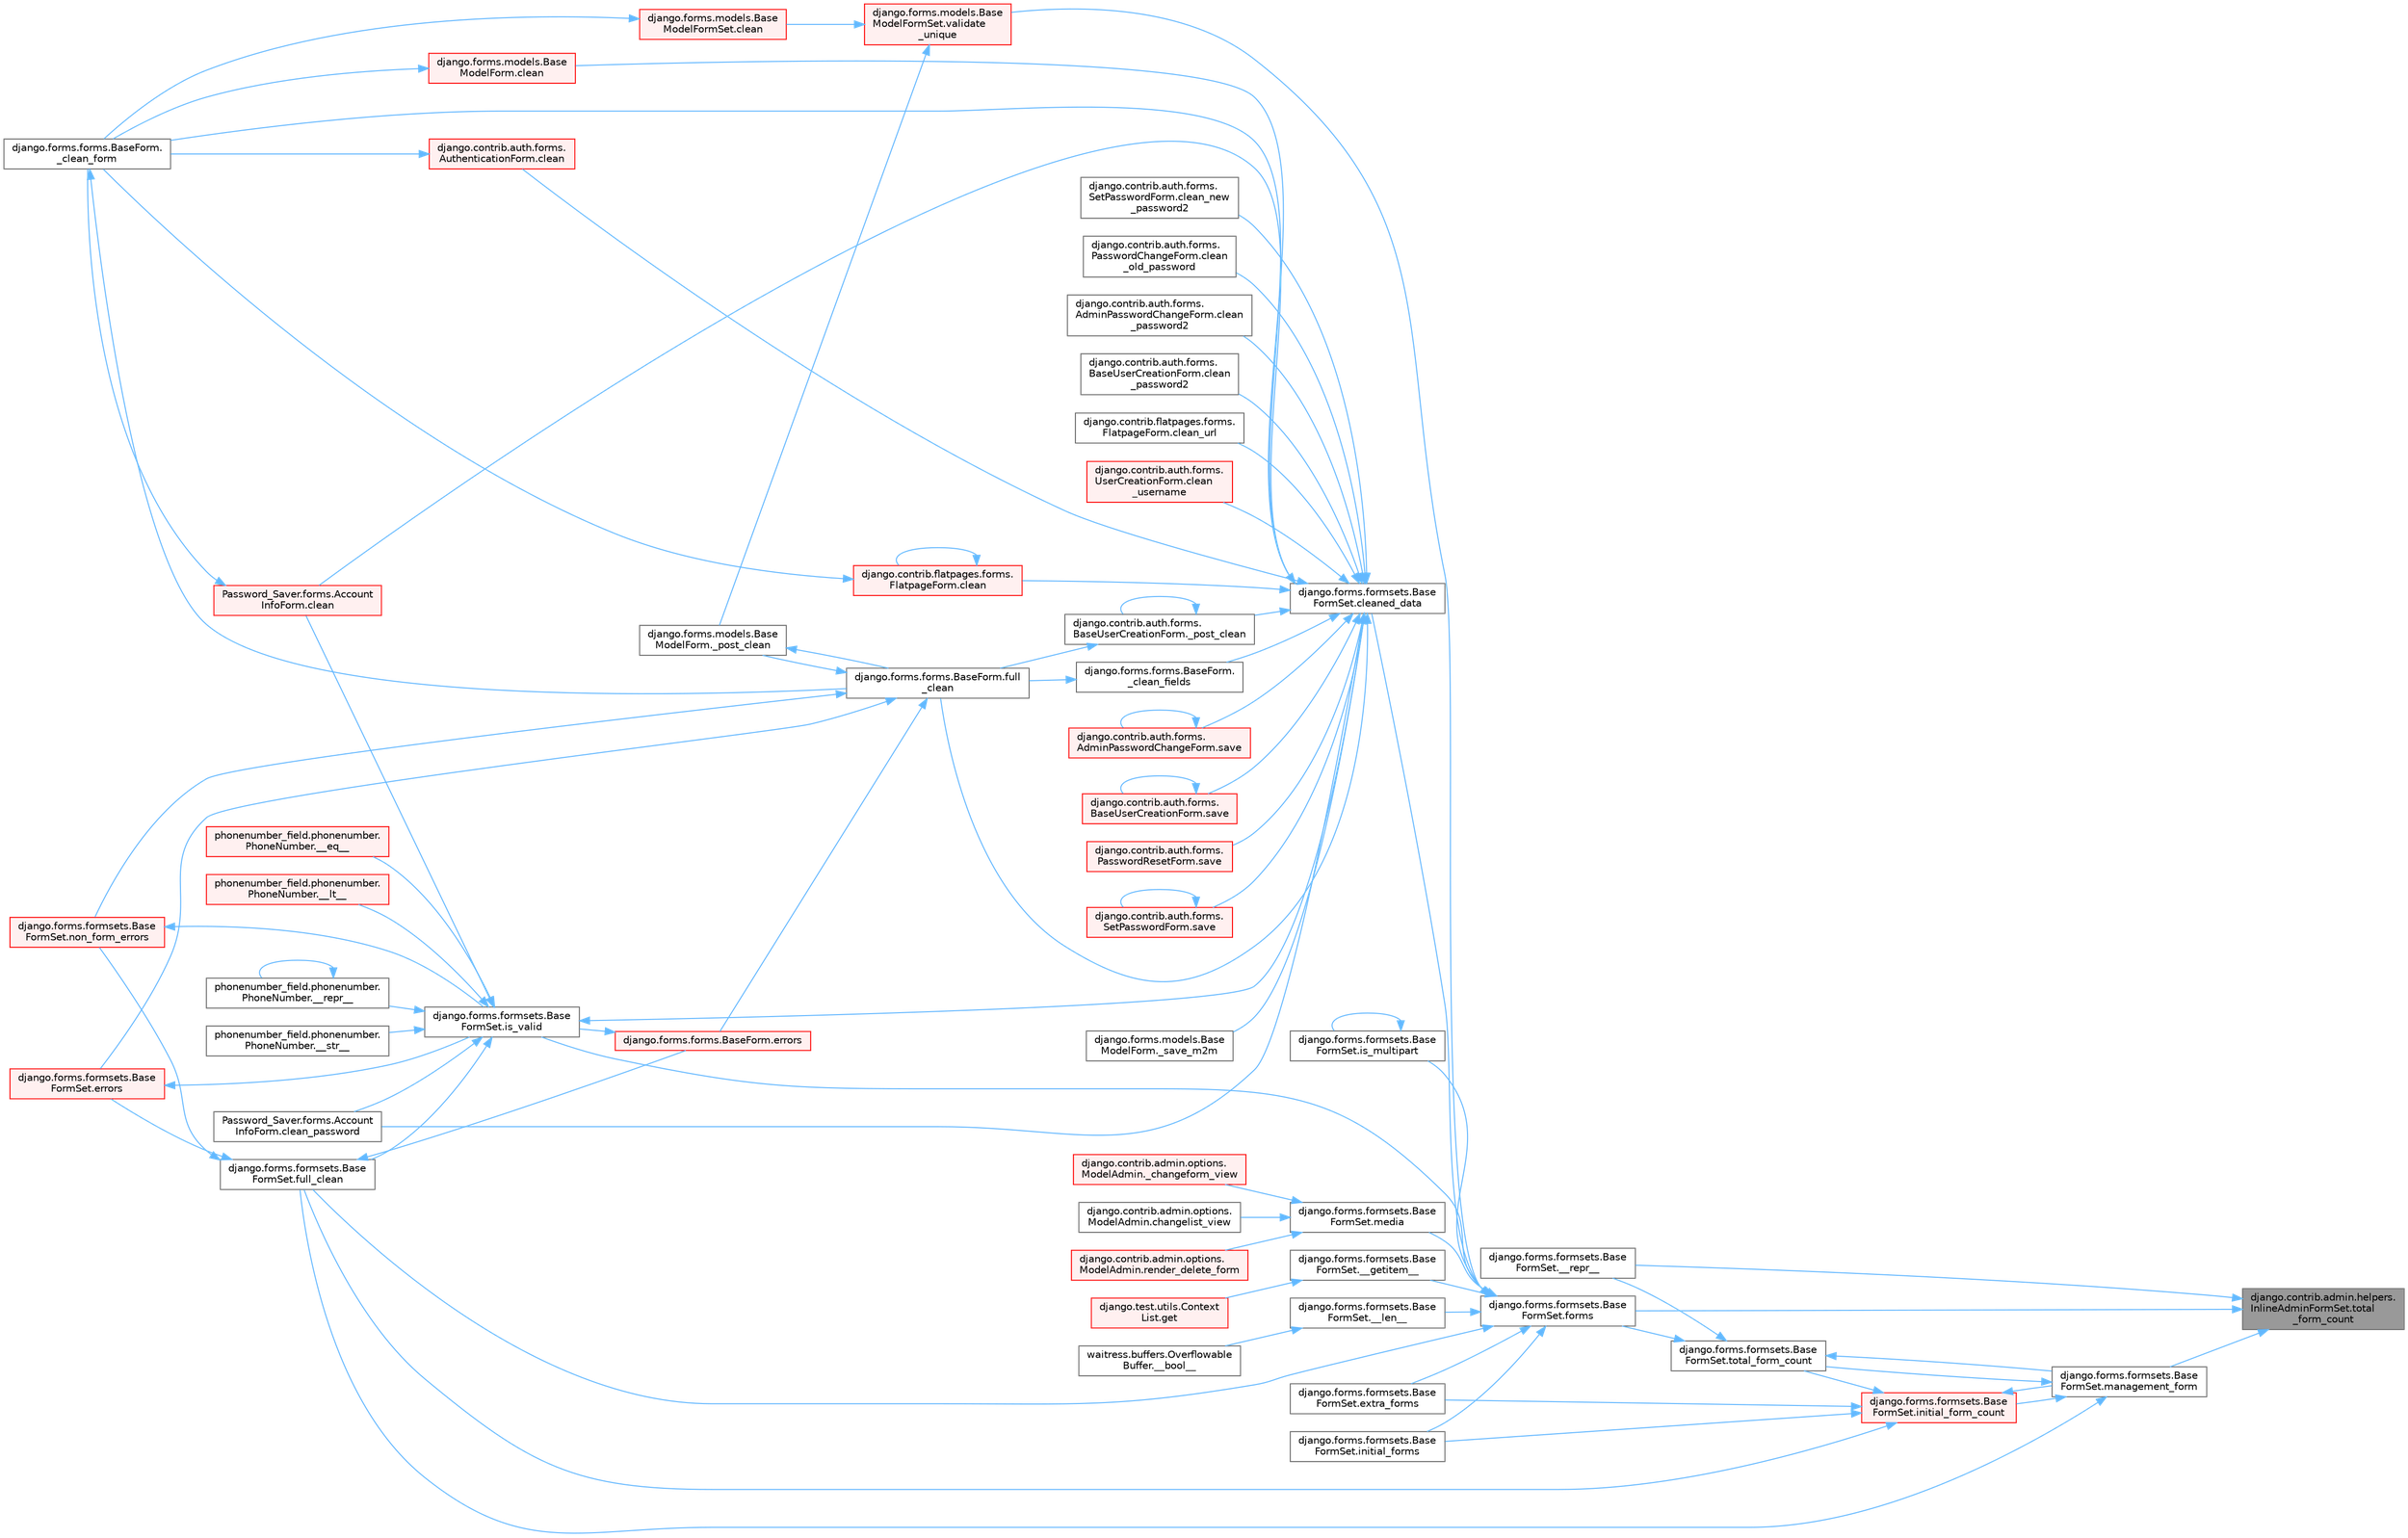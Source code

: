 digraph "django.contrib.admin.helpers.InlineAdminFormSet.total_form_count"
{
 // LATEX_PDF_SIZE
  bgcolor="transparent";
  edge [fontname=Helvetica,fontsize=10,labelfontname=Helvetica,labelfontsize=10];
  node [fontname=Helvetica,fontsize=10,shape=box,height=0.2,width=0.4];
  rankdir="RL";
  Node1 [id="Node000001",label="django.contrib.admin.helpers.\lInlineAdminFormSet.total\l_form_count",height=0.2,width=0.4,color="gray40", fillcolor="grey60", style="filled", fontcolor="black",tooltip=" "];
  Node1 -> Node2 [id="edge1_Node000001_Node000002",dir="back",color="steelblue1",style="solid",tooltip=" "];
  Node2 [id="Node000002",label="django.forms.formsets.Base\lFormSet.__repr__",height=0.2,width=0.4,color="grey40", fillcolor="white", style="filled",URL="$classdjango_1_1forms_1_1formsets_1_1_base_form_set.html#af3b226e1450916544fc07dea5618ae20",tooltip=" "];
  Node1 -> Node3 [id="edge2_Node000001_Node000003",dir="back",color="steelblue1",style="solid",tooltip=" "];
  Node3 [id="Node000003",label="django.forms.formsets.Base\lFormSet.forms",height=0.2,width=0.4,color="grey40", fillcolor="white", style="filled",URL="$classdjango_1_1forms_1_1formsets_1_1_base_form_set.html#a398234150267aa3c6dceaa20a7a507f1",tooltip=" "];
  Node3 -> Node4 [id="edge3_Node000003_Node000004",dir="back",color="steelblue1",style="solid",tooltip=" "];
  Node4 [id="Node000004",label="django.forms.formsets.Base\lFormSet.__getitem__",height=0.2,width=0.4,color="grey40", fillcolor="white", style="filled",URL="$classdjango_1_1forms_1_1formsets_1_1_base_form_set.html#a3ed6460d03a41c30d519e9170d0a17cc",tooltip=" "];
  Node4 -> Node5 [id="edge4_Node000004_Node000005",dir="back",color="steelblue1",style="solid",tooltip=" "];
  Node5 [id="Node000005",label="django.test.utils.Context\lList.get",height=0.2,width=0.4,color="red", fillcolor="#FFF0F0", style="filled",URL="$classdjango_1_1test_1_1utils_1_1_context_list.html#a1797663a8ac92f44dcb9ad281a896842",tooltip=" "];
  Node3 -> Node3176 [id="edge5_Node000003_Node003176",dir="back",color="steelblue1",style="solid",tooltip=" "];
  Node3176 [id="Node003176",label="django.forms.formsets.Base\lFormSet.__len__",height=0.2,width=0.4,color="grey40", fillcolor="white", style="filled",URL="$classdjango_1_1forms_1_1formsets_1_1_base_form_set.html#aa8c1dfbddcb29c04ad7bf814137b3c36",tooltip=" "];
  Node3176 -> Node645 [id="edge6_Node003176_Node000645",dir="back",color="steelblue1",style="solid",tooltip=" "];
  Node645 [id="Node000645",label="waitress.buffers.Overflowable\lBuffer.__bool__",height=0.2,width=0.4,color="grey40", fillcolor="white", style="filled",URL="$classwaitress_1_1buffers_1_1_overflowable_buffer.html#afb6d9eccdeea0e50b91f9281878e017a",tooltip=" "];
  Node3 -> Node1764 [id="edge7_Node000003_Node001764",dir="back",color="steelblue1",style="solid",tooltip=" "];
  Node1764 [id="Node001764",label="django.forms.formsets.Base\lFormSet.cleaned_data",height=0.2,width=0.4,color="grey40", fillcolor="white", style="filled",URL="$classdjango_1_1forms_1_1formsets_1_1_base_form_set.html#ae51d85dd3faa160668adba372c4e87f7",tooltip=" "];
  Node1764 -> Node1765 [id="edge8_Node001764_Node001765",dir="back",color="steelblue1",style="solid",tooltip=" "];
  Node1765 [id="Node001765",label="django.forms.forms.BaseForm.\l_clean_fields",height=0.2,width=0.4,color="grey40", fillcolor="white", style="filled",URL="$classdjango_1_1forms_1_1forms_1_1_base_form.html#a38e014bdeb1b8c2092ec5762f1833d9a",tooltip=" "];
  Node1765 -> Node629 [id="edge9_Node001765_Node000629",dir="back",color="steelblue1",style="solid",tooltip=" "];
  Node629 [id="Node000629",label="django.forms.forms.BaseForm.full\l_clean",height=0.2,width=0.4,color="grey40", fillcolor="white", style="filled",URL="$classdjango_1_1forms_1_1forms_1_1_base_form.html#a396d2448f658dc84a0f0b473ffaae918",tooltip=" "];
  Node629 -> Node630 [id="edge10_Node000629_Node000630",dir="back",color="steelblue1",style="solid",tooltip=" "];
  Node630 [id="Node000630",label="django.forms.models.Base\lModelForm._post_clean",height=0.2,width=0.4,color="grey40", fillcolor="white", style="filled",URL="$classdjango_1_1forms_1_1models_1_1_base_model_form.html#a83e1c0ea3ba97f3a496d07955d1bf124",tooltip=" "];
  Node630 -> Node629 [id="edge11_Node000630_Node000629",dir="back",color="steelblue1",style="solid",tooltip=" "];
  Node629 -> Node631 [id="edge12_Node000629_Node000631",dir="back",color="steelblue1",style="solid",tooltip=" "];
  Node631 [id="Node000631",label="django.forms.forms.BaseForm.errors",height=0.2,width=0.4,color="red", fillcolor="#FFF0F0", style="filled",URL="$classdjango_1_1forms_1_1forms_1_1_base_form.html#aca47cb75eb6c321d1c429b33eca94d49",tooltip=" "];
  Node631 -> Node1783 [id="edge13_Node000631_Node001783",dir="back",color="steelblue1",style="solid",tooltip=" "];
  Node1783 [id="Node001783",label="django.forms.formsets.Base\lFormSet.is_valid",height=0.2,width=0.4,color="grey40", fillcolor="white", style="filled",URL="$classdjango_1_1forms_1_1formsets_1_1_base_form_set.html#a713477cfb7c01e723400df62b49c250c",tooltip=" "];
  Node1783 -> Node1758 [id="edge14_Node001783_Node001758",dir="back",color="steelblue1",style="solid",tooltip=" "];
  Node1758 [id="Node001758",label="phonenumber_field.phonenumber.\lPhoneNumber.__eq__",height=0.2,width=0.4,color="red", fillcolor="#FFF0F0", style="filled",URL="$classphonenumber__field_1_1phonenumber_1_1_phone_number.html#a999c32cd1bfa2dd5c7df70781b09c68b",tooltip=" "];
  Node1783 -> Node1759 [id="edge15_Node001783_Node001759",dir="back",color="steelblue1",style="solid",tooltip=" "];
  Node1759 [id="Node001759",label="phonenumber_field.phonenumber.\lPhoneNumber.__lt__",height=0.2,width=0.4,color="red", fillcolor="#FFF0F0", style="filled",URL="$classphonenumber__field_1_1phonenumber_1_1_phone_number.html#ab94d02fbeda1355644c6c1b3d6f3d9ba",tooltip=" "];
  Node1783 -> Node1760 [id="edge16_Node001783_Node001760",dir="back",color="steelblue1",style="solid",tooltip=" "];
  Node1760 [id="Node001760",label="phonenumber_field.phonenumber.\lPhoneNumber.__repr__",height=0.2,width=0.4,color="grey40", fillcolor="white", style="filled",URL="$classphonenumber__field_1_1phonenumber_1_1_phone_number.html#a5420c965a5ecfad87cb6bce245cd91a5",tooltip=" "];
  Node1760 -> Node1760 [id="edge17_Node001760_Node001760",dir="back",color="steelblue1",style="solid",tooltip=" "];
  Node1783 -> Node1761 [id="edge18_Node001783_Node001761",dir="back",color="steelblue1",style="solid",tooltip=" "];
  Node1761 [id="Node001761",label="phonenumber_field.phonenumber.\lPhoneNumber.__str__",height=0.2,width=0.4,color="grey40", fillcolor="white", style="filled",URL="$classphonenumber__field_1_1phonenumber_1_1_phone_number.html#a773f55fba29310ea2218e4bbca83ba6d",tooltip=" "];
  Node1783 -> Node1762 [id="edge19_Node001783_Node001762",dir="back",color="steelblue1",style="solid",tooltip=" "];
  Node1762 [id="Node001762",label="Password_Saver.forms.Account\lInfoForm.clean",height=0.2,width=0.4,color="red", fillcolor="#FFF0F0", style="filled",URL="$class_password___saver_1_1forms_1_1_account_info_form.html#a89126d6030ebafc64c8aeeb352113c54",tooltip=" "];
  Node1762 -> Node628 [id="edge20_Node001762_Node000628",dir="back",color="steelblue1",style="solid",tooltip=" "];
  Node628 [id="Node000628",label="django.forms.forms.BaseForm.\l_clean_form",height=0.2,width=0.4,color="grey40", fillcolor="white", style="filled",URL="$classdjango_1_1forms_1_1forms_1_1_base_form.html#ae5eed108001c1a75985b75174fe23f1f",tooltip=" "];
  Node628 -> Node629 [id="edge21_Node000628_Node000629",dir="back",color="steelblue1",style="solid",tooltip=" "];
  Node1783 -> Node1763 [id="edge22_Node001783_Node001763",dir="back",color="steelblue1",style="solid",tooltip=" "];
  Node1763 [id="Node001763",label="Password_Saver.forms.Account\lInfoForm.clean_password",height=0.2,width=0.4,color="grey40", fillcolor="white", style="filled",URL="$class_password___saver_1_1forms_1_1_account_info_form.html#a6397d8e90a910bed34ed0ebcf5f74a4e",tooltip=" "];
  Node1783 -> Node1764 [id="edge23_Node001783_Node001764",dir="back",color="steelblue1",style="solid",tooltip=" "];
  Node1783 -> Node1784 [id="edge24_Node001783_Node001784",dir="back",color="steelblue1",style="solid",tooltip=" "];
  Node1784 [id="Node001784",label="django.forms.formsets.Base\lFormSet.full_clean",height=0.2,width=0.4,color="grey40", fillcolor="white", style="filled",URL="$classdjango_1_1forms_1_1formsets_1_1_base_form_set.html#aa475bdb58853c14bfcd93bd7b494e3b1",tooltip=" "];
  Node1784 -> Node631 [id="edge25_Node001784_Node000631",dir="back",color="steelblue1",style="solid",tooltip=" "];
  Node1784 -> Node671 [id="edge26_Node001784_Node000671",dir="back",color="steelblue1",style="solid",tooltip=" "];
  Node671 [id="Node000671",label="django.forms.formsets.Base\lFormSet.errors",height=0.2,width=0.4,color="red", fillcolor="#FFF0F0", style="filled",URL="$classdjango_1_1forms_1_1formsets_1_1_base_form_set.html#a9e249e2240c3ae2775249e3d3da42020",tooltip=" "];
  Node671 -> Node1783 [id="edge27_Node000671_Node001783",dir="back",color="steelblue1",style="solid",tooltip=" "];
  Node1784 -> Node1785 [id="edge28_Node001784_Node001785",dir="back",color="steelblue1",style="solid",tooltip=" "];
  Node1785 [id="Node001785",label="django.forms.formsets.Base\lFormSet.non_form_errors",height=0.2,width=0.4,color="red", fillcolor="#FFF0F0", style="filled",URL="$classdjango_1_1forms_1_1formsets_1_1_base_form_set.html#a8b499fb5fdd72c59134bf40aeac2de3c",tooltip=" "];
  Node1785 -> Node1783 [id="edge29_Node001785_Node001783",dir="back",color="steelblue1",style="solid",tooltip=" "];
  Node629 -> Node671 [id="edge30_Node000629_Node000671",dir="back",color="steelblue1",style="solid",tooltip=" "];
  Node629 -> Node1785 [id="edge31_Node000629_Node001785",dir="back",color="steelblue1",style="solid",tooltip=" "];
  Node1764 -> Node628 [id="edge32_Node001764_Node000628",dir="back",color="steelblue1",style="solid",tooltip=" "];
  Node1764 -> Node1766 [id="edge33_Node001764_Node001766",dir="back",color="steelblue1",style="solid",tooltip=" "];
  Node1766 [id="Node001766",label="django.contrib.auth.forms.\lBaseUserCreationForm._post_clean",height=0.2,width=0.4,color="grey40", fillcolor="white", style="filled",URL="$classdjango_1_1contrib_1_1auth_1_1forms_1_1_base_user_creation_form.html#aa7775ca44825f4bfa9262b10a9c0281c",tooltip=" "];
  Node1766 -> Node1766 [id="edge34_Node001766_Node001766",dir="back",color="steelblue1",style="solid",tooltip=" "];
  Node1766 -> Node629 [id="edge35_Node001766_Node000629",dir="back",color="steelblue1",style="solid",tooltip=" "];
  Node1764 -> Node1767 [id="edge36_Node001764_Node001767",dir="back",color="steelblue1",style="solid",tooltip=" "];
  Node1767 [id="Node001767",label="django.forms.models.Base\lModelForm._save_m2m",height=0.2,width=0.4,color="grey40", fillcolor="white", style="filled",URL="$classdjango_1_1forms_1_1models_1_1_base_model_form.html#a8e143465fa5977b65ce53f521fa65067",tooltip=" "];
  Node1764 -> Node669 [id="edge37_Node001764_Node000669",dir="back",color="steelblue1",style="solid",tooltip=" "];
  Node669 [id="Node000669",label="django.contrib.auth.forms.\lAuthenticationForm.clean",height=0.2,width=0.4,color="red", fillcolor="#FFF0F0", style="filled",URL="$classdjango_1_1contrib_1_1auth_1_1forms_1_1_authentication_form.html#a92d28be6696caa8d1b7068eefe81793a",tooltip=" "];
  Node669 -> Node628 [id="edge38_Node000669_Node000628",dir="back",color="steelblue1",style="solid",tooltip=" "];
  Node1764 -> Node1768 [id="edge39_Node001764_Node001768",dir="back",color="steelblue1",style="solid",tooltip=" "];
  Node1768 [id="Node001768",label="django.contrib.flatpages.forms.\lFlatpageForm.clean",height=0.2,width=0.4,color="red", fillcolor="#FFF0F0", style="filled",URL="$classdjango_1_1contrib_1_1flatpages_1_1forms_1_1_flatpage_form.html#a0deb29d4415dbd84c765b5972de07e52",tooltip=" "];
  Node1768 -> Node628 [id="edge40_Node001768_Node000628",dir="back",color="steelblue1",style="solid",tooltip=" "];
  Node1768 -> Node1768 [id="edge41_Node001768_Node001768",dir="back",color="steelblue1",style="solid",tooltip=" "];
  Node1764 -> Node1769 [id="edge42_Node001764_Node001769",dir="back",color="steelblue1",style="solid",tooltip=" "];
  Node1769 [id="Node001769",label="django.forms.models.Base\lModelForm.clean",height=0.2,width=0.4,color="red", fillcolor="#FFF0F0", style="filled",URL="$classdjango_1_1forms_1_1models_1_1_base_model_form.html#a6a374c3b609f402d6566b2ee3ff98672",tooltip=" "];
  Node1769 -> Node628 [id="edge43_Node001769_Node000628",dir="back",color="steelblue1",style="solid",tooltip=" "];
  Node1764 -> Node1762 [id="edge44_Node001764_Node001762",dir="back",color="steelblue1",style="solid",tooltip=" "];
  Node1764 -> Node1770 [id="edge45_Node001764_Node001770",dir="back",color="steelblue1",style="solid",tooltip=" "];
  Node1770 [id="Node001770",label="django.contrib.auth.forms.\lSetPasswordForm.clean_new\l_password2",height=0.2,width=0.4,color="grey40", fillcolor="white", style="filled",URL="$classdjango_1_1contrib_1_1auth_1_1forms_1_1_set_password_form.html#aefb49bddbbf63909718ecac6718b609d",tooltip=" "];
  Node1764 -> Node1771 [id="edge46_Node001764_Node001771",dir="back",color="steelblue1",style="solid",tooltip=" "];
  Node1771 [id="Node001771",label="django.contrib.auth.forms.\lPasswordChangeForm.clean\l_old_password",height=0.2,width=0.4,color="grey40", fillcolor="white", style="filled",URL="$classdjango_1_1contrib_1_1auth_1_1forms_1_1_password_change_form.html#a4d339cd14a321ba76cb6caf226c56d8d",tooltip=" "];
  Node1764 -> Node1763 [id="edge47_Node001764_Node001763",dir="back",color="steelblue1",style="solid",tooltip=" "];
  Node1764 -> Node1772 [id="edge48_Node001764_Node001772",dir="back",color="steelblue1",style="solid",tooltip=" "];
  Node1772 [id="Node001772",label="django.contrib.auth.forms.\lAdminPasswordChangeForm.clean\l_password2",height=0.2,width=0.4,color="grey40", fillcolor="white", style="filled",URL="$classdjango_1_1contrib_1_1auth_1_1forms_1_1_admin_password_change_form.html#a7e2cc7b4982538a54fc20fb155285496",tooltip=" "];
  Node1764 -> Node1773 [id="edge49_Node001764_Node001773",dir="back",color="steelblue1",style="solid",tooltip=" "];
  Node1773 [id="Node001773",label="django.contrib.auth.forms.\lBaseUserCreationForm.clean\l_password2",height=0.2,width=0.4,color="grey40", fillcolor="white", style="filled",URL="$classdjango_1_1contrib_1_1auth_1_1forms_1_1_base_user_creation_form.html#afe0d67cb9bbafa947e8c7ba75e6b8dd2",tooltip=" "];
  Node1764 -> Node1774 [id="edge50_Node001764_Node001774",dir="back",color="steelblue1",style="solid",tooltip=" "];
  Node1774 [id="Node001774",label="django.contrib.flatpages.forms.\lFlatpageForm.clean_url",height=0.2,width=0.4,color="grey40", fillcolor="white", style="filled",URL="$classdjango_1_1contrib_1_1flatpages_1_1forms_1_1_flatpage_form.html#a754fc61d64c13e49b6efd2b81954180c",tooltip=" "];
  Node1764 -> Node1775 [id="edge51_Node001764_Node001775",dir="back",color="steelblue1",style="solid",tooltip=" "];
  Node1775 [id="Node001775",label="django.contrib.auth.forms.\lUserCreationForm.clean\l_username",height=0.2,width=0.4,color="red", fillcolor="#FFF0F0", style="filled",URL="$classdjango_1_1contrib_1_1auth_1_1forms_1_1_user_creation_form.html#ab825a1782c52e0106904118ba584f68d",tooltip=" "];
  Node1764 -> Node629 [id="edge52_Node001764_Node000629",dir="back",color="steelblue1",style="solid",tooltip=" "];
  Node1764 -> Node1779 [id="edge53_Node001764_Node001779",dir="back",color="steelblue1",style="solid",tooltip=" "];
  Node1779 [id="Node001779",label="django.contrib.auth.forms.\lAdminPasswordChangeForm.save",height=0.2,width=0.4,color="red", fillcolor="#FFF0F0", style="filled",URL="$classdjango_1_1contrib_1_1auth_1_1forms_1_1_admin_password_change_form.html#ae15e853bc0c64b8b061876b4987d63fc",tooltip=" "];
  Node1779 -> Node1779 [id="edge54_Node001779_Node001779",dir="back",color="steelblue1",style="solid",tooltip=" "];
  Node1764 -> Node1780 [id="edge55_Node001764_Node001780",dir="back",color="steelblue1",style="solid",tooltip=" "];
  Node1780 [id="Node001780",label="django.contrib.auth.forms.\lBaseUserCreationForm.save",height=0.2,width=0.4,color="red", fillcolor="#FFF0F0", style="filled",URL="$classdjango_1_1contrib_1_1auth_1_1forms_1_1_base_user_creation_form.html#a5375478a3c6ff7c9d6983081bb2e46c0",tooltip=" "];
  Node1780 -> Node1780 [id="edge56_Node001780_Node001780",dir="back",color="steelblue1",style="solid",tooltip=" "];
  Node1764 -> Node1781 [id="edge57_Node001764_Node001781",dir="back",color="steelblue1",style="solid",tooltip=" "];
  Node1781 [id="Node001781",label="django.contrib.auth.forms.\lPasswordResetForm.save",height=0.2,width=0.4,color="red", fillcolor="#FFF0F0", style="filled",URL="$classdjango_1_1contrib_1_1auth_1_1forms_1_1_password_reset_form.html#a08fea86409996b9e4ceb5515c94c15be",tooltip=" "];
  Node1764 -> Node1782 [id="edge58_Node001764_Node001782",dir="back",color="steelblue1",style="solid",tooltip=" "];
  Node1782 [id="Node001782",label="django.contrib.auth.forms.\lSetPasswordForm.save",height=0.2,width=0.4,color="red", fillcolor="#FFF0F0", style="filled",URL="$classdjango_1_1contrib_1_1auth_1_1forms_1_1_set_password_form.html#ac95fe41703972b1012ff86602e2d4896",tooltip=" "];
  Node1782 -> Node1782 [id="edge59_Node001782_Node001782",dir="back",color="steelblue1",style="solid",tooltip=" "];
  Node3 -> Node1917 [id="edge60_Node000003_Node001917",dir="back",color="steelblue1",style="solid",tooltip=" "];
  Node1917 [id="Node001917",label="django.forms.formsets.Base\lFormSet.extra_forms",height=0.2,width=0.4,color="grey40", fillcolor="white", style="filled",URL="$classdjango_1_1forms_1_1formsets_1_1_base_form_set.html#a80e8dd7968259b3ccdfd86ac190c342a",tooltip=" "];
  Node3 -> Node1784 [id="edge61_Node000003_Node001784",dir="back",color="steelblue1",style="solid",tooltip=" "];
  Node3 -> Node1918 [id="edge62_Node000003_Node001918",dir="back",color="steelblue1",style="solid",tooltip=" "];
  Node1918 [id="Node001918",label="django.forms.formsets.Base\lFormSet.initial_forms",height=0.2,width=0.4,color="grey40", fillcolor="white", style="filled",URL="$classdjango_1_1forms_1_1formsets_1_1_base_form_set.html#a36a0e4b12f42f368c74d3a704cc58d03",tooltip=" "];
  Node3 -> Node1890 [id="edge63_Node000003_Node001890",dir="back",color="steelblue1",style="solid",tooltip=" "];
  Node1890 [id="Node001890",label="django.forms.formsets.Base\lFormSet.is_multipart",height=0.2,width=0.4,color="grey40", fillcolor="white", style="filled",URL="$classdjango_1_1forms_1_1formsets_1_1_base_form_set.html#a70cb5455998cfb8556810d3215d617c8",tooltip=" "];
  Node1890 -> Node1890 [id="edge64_Node001890_Node001890",dir="back",color="steelblue1",style="solid",tooltip=" "];
  Node3 -> Node1783 [id="edge65_Node000003_Node001783",dir="back",color="steelblue1",style="solid",tooltip=" "];
  Node3 -> Node1891 [id="edge66_Node000003_Node001891",dir="back",color="steelblue1",style="solid",tooltip=" "];
  Node1891 [id="Node001891",label="django.forms.formsets.Base\lFormSet.media",height=0.2,width=0.4,color="grey40", fillcolor="white", style="filled",URL="$classdjango_1_1forms_1_1formsets_1_1_base_form_set.html#a6f8913e4888f6eb8afa928cf91e9c8f9",tooltip=" "];
  Node1891 -> Node1892 [id="edge67_Node001891_Node001892",dir="back",color="steelblue1",style="solid",tooltip=" "];
  Node1892 [id="Node001892",label="django.contrib.admin.options.\lModelAdmin._changeform_view",height=0.2,width=0.4,color="red", fillcolor="#FFF0F0", style="filled",URL="$classdjango_1_1contrib_1_1admin_1_1options_1_1_model_admin.html#a06082f9f8128d66a16cda8098c673dae",tooltip=" "];
  Node1891 -> Node1896 [id="edge68_Node001891_Node001896",dir="back",color="steelblue1",style="solid",tooltip=" "];
  Node1896 [id="Node001896",label="django.contrib.admin.options.\lModelAdmin.changelist_view",height=0.2,width=0.4,color="grey40", fillcolor="white", style="filled",URL="$classdjango_1_1contrib_1_1admin_1_1options_1_1_model_admin.html#af5f3d8010317ded7325e649561a4d909",tooltip=" "];
  Node1891 -> Node1897 [id="edge69_Node001891_Node001897",dir="back",color="steelblue1",style="solid",tooltip=" "];
  Node1897 [id="Node001897",label="django.contrib.admin.options.\lModelAdmin.render_delete_form",height=0.2,width=0.4,color="red", fillcolor="#FFF0F0", style="filled",URL="$classdjango_1_1contrib_1_1admin_1_1options_1_1_model_admin.html#a027ffc94c0e782bdb539dab9e58d293f",tooltip=" "];
  Node3 -> Node3177 [id="edge70_Node000003_Node003177",dir="back",color="steelblue1",style="solid",tooltip=" "];
  Node3177 [id="Node003177",label="django.forms.models.Base\lModelFormSet.validate\l_unique",height=0.2,width=0.4,color="red", fillcolor="#FFF0F0", style="filled",URL="$classdjango_1_1forms_1_1models_1_1_base_model_form_set.html#a0d01f97a86fd02a126b2fd51d02fd07d",tooltip=" "];
  Node3177 -> Node630 [id="edge71_Node003177_Node000630",dir="back",color="steelblue1",style="solid",tooltip=" "];
  Node3177 -> Node3178 [id="edge72_Node003177_Node003178",dir="back",color="steelblue1",style="solid",tooltip=" "];
  Node3178 [id="Node003178",label="django.forms.models.Base\lModelFormSet.clean",height=0.2,width=0.4,color="red", fillcolor="#FFF0F0", style="filled",URL="$classdjango_1_1forms_1_1models_1_1_base_model_form_set.html#ad5d65e17ad34585bb486c82fe71e53d4",tooltip=" "];
  Node3178 -> Node628 [id="edge73_Node003178_Node000628",dir="back",color="steelblue1",style="solid",tooltip=" "];
  Node1 -> Node1919 [id="edge74_Node000001_Node001919",dir="back",color="steelblue1",style="solid",tooltip=" "];
  Node1919 [id="Node001919",label="django.forms.formsets.Base\lFormSet.management_form",height=0.2,width=0.4,color="grey40", fillcolor="white", style="filled",URL="$classdjango_1_1forms_1_1formsets_1_1_base_form_set.html#a4fca1fb0745bdade6e7a259744b90d94",tooltip=" "];
  Node1919 -> Node1784 [id="edge75_Node001919_Node001784",dir="back",color="steelblue1",style="solid",tooltip=" "];
  Node1919 -> Node1915 [id="edge76_Node001919_Node001915",dir="back",color="steelblue1",style="solid",tooltip=" "];
  Node1915 [id="Node001915",label="django.forms.formsets.Base\lFormSet.initial_form_count",height=0.2,width=0.4,color="red", fillcolor="#FFF0F0", style="filled",URL="$classdjango_1_1forms_1_1formsets_1_1_base_form_set.html#ac69af218aef466f57271c03f8406077e",tooltip=" "];
  Node1915 -> Node1917 [id="edge77_Node001915_Node001917",dir="back",color="steelblue1",style="solid",tooltip=" "];
  Node1915 -> Node1784 [id="edge78_Node001915_Node001784",dir="back",color="steelblue1",style="solid",tooltip=" "];
  Node1915 -> Node1918 [id="edge79_Node001915_Node001918",dir="back",color="steelblue1",style="solid",tooltip=" "];
  Node1915 -> Node1919 [id="edge80_Node001915_Node001919",dir="back",color="steelblue1",style="solid",tooltip=" "];
  Node1915 -> Node1920 [id="edge81_Node001915_Node001920",dir="back",color="steelblue1",style="solid",tooltip=" "];
  Node1920 [id="Node001920",label="django.forms.formsets.Base\lFormSet.total_form_count",height=0.2,width=0.4,color="grey40", fillcolor="white", style="filled",URL="$classdjango_1_1forms_1_1formsets_1_1_base_form_set.html#a6f385fb1509469e7b3071b42ad2dc945",tooltip=" "];
  Node1920 -> Node2 [id="edge82_Node001920_Node000002",dir="back",color="steelblue1",style="solid",tooltip=" "];
  Node1920 -> Node3 [id="edge83_Node001920_Node000003",dir="back",color="steelblue1",style="solid",tooltip=" "];
  Node1920 -> Node1919 [id="edge84_Node001920_Node001919",dir="back",color="steelblue1",style="solid",tooltip=" "];
  Node1919 -> Node1920 [id="edge85_Node001919_Node001920",dir="back",color="steelblue1",style="solid",tooltip=" "];
}
